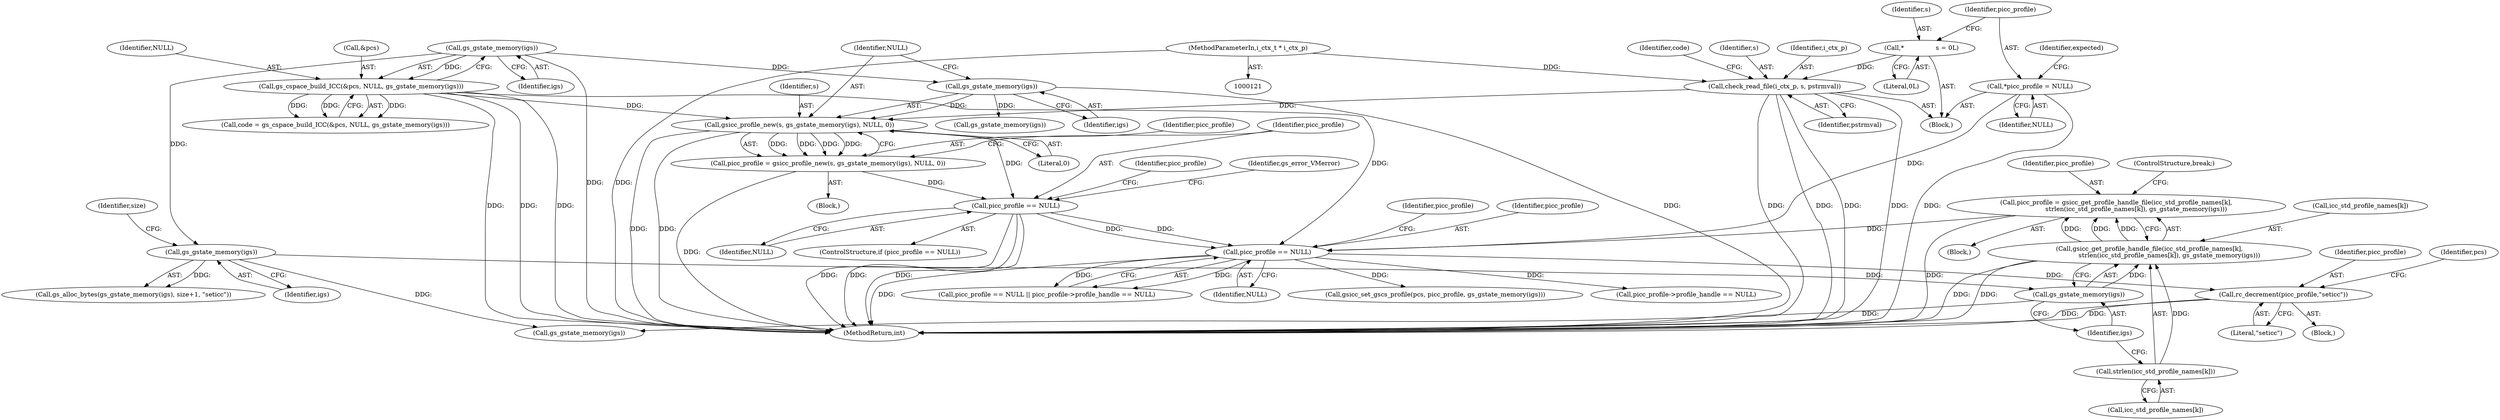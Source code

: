 digraph "0_ghostscript_67d760ab775dae4efe803b5944b0439aa3c0b04a@pointer" {
"1000301" [label="(Call,rc_decrement(picc_profile,\"seticc\"))"];
"1000292" [label="(Call,picc_profile == NULL)"];
"1000241" [label="(Call,picc_profile = gsicc_get_profile_handle_file(icc_std_profile_names[k],\n                    strlen(icc_std_profile_names[k]), gs_gstate_memory(igs)))"];
"1000243" [label="(Call,gsicc_get_profile_handle_file(icc_std_profile_names[k],\n                    strlen(icc_std_profile_names[k]), gs_gstate_memory(igs)))"];
"1000247" [label="(Call,strlen(icc_std_profile_names[k]))"];
"1000251" [label="(Call,gs_gstate_memory(igs))"];
"1000201" [label="(Call,gs_gstate_memory(igs))"];
"1000167" [label="(Call,gs_gstate_memory(igs))"];
"1000270" [label="(Call,picc_profile == NULL)"];
"1000261" [label="(Call,picc_profile = gsicc_profile_new(s, gs_gstate_memory(igs), NULL, 0))"];
"1000263" [label="(Call,gsicc_profile_new(s, gs_gstate_memory(igs), NULL, 0))"];
"1000157" [label="(Call,check_read_file(i_ctx_p, s, pstrmval))"];
"1000122" [label="(MethodParameterIn,i_ctx_t * i_ctx_p)"];
"1000132" [label="(Call,*                s = 0L)"];
"1000265" [label="(Call,gs_gstate_memory(igs))"];
"1000163" [label="(Call,gs_cspace_build_ICC(&pcs, NULL, gs_gstate_memory(igs)))"];
"1000136" [label="(Call,*picc_profile = NULL)"];
"1000251" [label="(Call,gs_gstate_memory(igs))"];
"1000160" [label="(Identifier,pstrmval)"];
"1000300" [label="(Block,)"];
"1000240" [label="(Block,)"];
"1000268" [label="(Literal,0)"];
"1000157" [label="(Call,check_read_file(i_ctx_p, s, pstrmval))"];
"1000166" [label="(Identifier,NULL)"];
"1000589" [label="(MethodReturn,int)"];
"1000263" [label="(Call,gsicc_profile_new(s, gs_gstate_memory(igs), NULL, 0))"];
"1000138" [label="(Identifier,NULL)"];
"1000269" [label="(ControlStructure,if (picc_profile == NULL))"];
"1000295" [label="(Call,picc_profile->profile_handle == NULL)"];
"1000288" [label="(Call,gs_gstate_memory(igs))"];
"1000163" [label="(Call,gs_cspace_build_ICC(&pcs, NULL, gs_gstate_memory(igs)))"];
"1000302" [label="(Identifier,picc_profile)"];
"1000243" [label="(Call,gsicc_get_profile_handle_file(icc_std_profile_names[k],\n                    strlen(icc_std_profile_names[k]), gs_gstate_memory(igs)))"];
"1000202" [label="(Identifier,igs)"];
"1000272" [label="(Identifier,NULL)"];
"1000261" [label="(Call,picc_profile = gsicc_profile_new(s, gs_gstate_memory(igs), NULL, 0))"];
"1000158" [label="(Identifier,i_ctx_p)"];
"1000161" [label="(Call,code = gs_cspace_build_ICC(&pcs, NULL, gs_gstate_memory(igs)))"];
"1000265" [label="(Call,gs_gstate_memory(igs))"];
"1000142" [label="(Identifier,expected)"];
"1000201" [label="(Call,gs_gstate_memory(igs))"];
"1000294" [label="(Identifier,NULL)"];
"1000162" [label="(Identifier,code)"];
"1000279" [label="(Identifier,picc_profile)"];
"1000303" [label="(Literal,\"seticc\")"];
"1000122" [label="(MethodParameterIn,i_ctx_t * i_ctx_p)"];
"1000132" [label="(Call,*                s = 0L)"];
"1000271" [label="(Identifier,picc_profile)"];
"1000204" [label="(Identifier,size)"];
"1000266" [label="(Identifier,igs)"];
"1000297" [label="(Identifier,picc_profile)"];
"1000247" [label="(Call,strlen(icc_std_profile_names[k]))"];
"1000136" [label="(Call,*picc_profile = NULL)"];
"1000291" [label="(Call,picc_profile == NULL || picc_profile->profile_handle == NULL)"];
"1000292" [label="(Call,picc_profile == NULL)"];
"1000168" [label="(Identifier,igs)"];
"1000275" [label="(Identifier,gs_error_VMerror)"];
"1000242" [label="(Identifier,picc_profile)"];
"1000200" [label="(Call,gs_alloc_bytes(gs_gstate_memory(igs), size+1, \"seticc\"))"];
"1000264" [label="(Identifier,s)"];
"1000167" [label="(Call,gs_gstate_memory(igs))"];
"1000134" [label="(Literal,0L)"];
"1000262" [label="(Identifier,picc_profile)"];
"1000159" [label="(Identifier,s)"];
"1000312" [label="(Call,gsicc_set_gscs_profile(pcs, picc_profile, gs_gstate_memory(igs)))"];
"1000133" [label="(Identifier,s)"];
"1000270" [label="(Call,picc_profile == NULL)"];
"1000260" [label="(Block,)"];
"1000305" [label="(Identifier,pcs)"];
"1000164" [label="(Call,&pcs)"];
"1000241" [label="(Call,picc_profile = gsicc_get_profile_handle_file(icc_std_profile_names[k],\n                    strlen(icc_std_profile_names[k]), gs_gstate_memory(igs)))"];
"1000301" [label="(Call,rc_decrement(picc_profile,\"seticc\"))"];
"1000126" [label="(Block,)"];
"1000253" [label="(ControlStructure,break;)"];
"1000252" [label="(Identifier,igs)"];
"1000244" [label="(Call,icc_std_profile_names[k])"];
"1000267" [label="(Identifier,NULL)"];
"1000137" [label="(Identifier,picc_profile)"];
"1000293" [label="(Identifier,picc_profile)"];
"1000255" [label="(Call,gs_gstate_memory(igs))"];
"1000248" [label="(Call,icc_std_profile_names[k])"];
"1000301" -> "1000300"  [label="AST: "];
"1000301" -> "1000303"  [label="CFG: "];
"1000302" -> "1000301"  [label="AST: "];
"1000303" -> "1000301"  [label="AST: "];
"1000305" -> "1000301"  [label="CFG: "];
"1000301" -> "1000589"  [label="DDG: "];
"1000301" -> "1000589"  [label="DDG: "];
"1000292" -> "1000301"  [label="DDG: "];
"1000292" -> "1000291"  [label="AST: "];
"1000292" -> "1000294"  [label="CFG: "];
"1000293" -> "1000292"  [label="AST: "];
"1000294" -> "1000292"  [label="AST: "];
"1000297" -> "1000292"  [label="CFG: "];
"1000291" -> "1000292"  [label="CFG: "];
"1000292" -> "1000589"  [label="DDG: "];
"1000292" -> "1000291"  [label="DDG: "];
"1000292" -> "1000291"  [label="DDG: "];
"1000241" -> "1000292"  [label="DDG: "];
"1000270" -> "1000292"  [label="DDG: "];
"1000270" -> "1000292"  [label="DDG: "];
"1000136" -> "1000292"  [label="DDG: "];
"1000163" -> "1000292"  [label="DDG: "];
"1000292" -> "1000295"  [label="DDG: "];
"1000292" -> "1000312"  [label="DDG: "];
"1000241" -> "1000240"  [label="AST: "];
"1000241" -> "1000243"  [label="CFG: "];
"1000242" -> "1000241"  [label="AST: "];
"1000243" -> "1000241"  [label="AST: "];
"1000253" -> "1000241"  [label="CFG: "];
"1000241" -> "1000589"  [label="DDG: "];
"1000243" -> "1000241"  [label="DDG: "];
"1000243" -> "1000241"  [label="DDG: "];
"1000243" -> "1000241"  [label="DDG: "];
"1000243" -> "1000251"  [label="CFG: "];
"1000244" -> "1000243"  [label="AST: "];
"1000247" -> "1000243"  [label="AST: "];
"1000251" -> "1000243"  [label="AST: "];
"1000243" -> "1000589"  [label="DDG: "];
"1000243" -> "1000589"  [label="DDG: "];
"1000247" -> "1000243"  [label="DDG: "];
"1000251" -> "1000243"  [label="DDG: "];
"1000247" -> "1000248"  [label="CFG: "];
"1000248" -> "1000247"  [label="AST: "];
"1000252" -> "1000247"  [label="CFG: "];
"1000251" -> "1000252"  [label="CFG: "];
"1000252" -> "1000251"  [label="AST: "];
"1000201" -> "1000251"  [label="DDG: "];
"1000251" -> "1000255"  [label="DDG: "];
"1000201" -> "1000200"  [label="AST: "];
"1000201" -> "1000202"  [label="CFG: "];
"1000202" -> "1000201"  [label="AST: "];
"1000204" -> "1000201"  [label="CFG: "];
"1000201" -> "1000200"  [label="DDG: "];
"1000167" -> "1000201"  [label="DDG: "];
"1000201" -> "1000255"  [label="DDG: "];
"1000167" -> "1000163"  [label="AST: "];
"1000167" -> "1000168"  [label="CFG: "];
"1000168" -> "1000167"  [label="AST: "];
"1000163" -> "1000167"  [label="CFG: "];
"1000167" -> "1000589"  [label="DDG: "];
"1000167" -> "1000163"  [label="DDG: "];
"1000167" -> "1000265"  [label="DDG: "];
"1000270" -> "1000269"  [label="AST: "];
"1000270" -> "1000272"  [label="CFG: "];
"1000271" -> "1000270"  [label="AST: "];
"1000272" -> "1000270"  [label="AST: "];
"1000275" -> "1000270"  [label="CFG: "];
"1000279" -> "1000270"  [label="CFG: "];
"1000270" -> "1000589"  [label="DDG: "];
"1000270" -> "1000589"  [label="DDG: "];
"1000270" -> "1000589"  [label="DDG: "];
"1000261" -> "1000270"  [label="DDG: "];
"1000263" -> "1000270"  [label="DDG: "];
"1000261" -> "1000260"  [label="AST: "];
"1000261" -> "1000263"  [label="CFG: "];
"1000262" -> "1000261"  [label="AST: "];
"1000263" -> "1000261"  [label="AST: "];
"1000271" -> "1000261"  [label="CFG: "];
"1000261" -> "1000589"  [label="DDG: "];
"1000263" -> "1000261"  [label="DDG: "];
"1000263" -> "1000261"  [label="DDG: "];
"1000263" -> "1000261"  [label="DDG: "];
"1000263" -> "1000261"  [label="DDG: "];
"1000263" -> "1000268"  [label="CFG: "];
"1000264" -> "1000263"  [label="AST: "];
"1000265" -> "1000263"  [label="AST: "];
"1000267" -> "1000263"  [label="AST: "];
"1000268" -> "1000263"  [label="AST: "];
"1000263" -> "1000589"  [label="DDG: "];
"1000263" -> "1000589"  [label="DDG: "];
"1000157" -> "1000263"  [label="DDG: "];
"1000265" -> "1000263"  [label="DDG: "];
"1000163" -> "1000263"  [label="DDG: "];
"1000157" -> "1000126"  [label="AST: "];
"1000157" -> "1000160"  [label="CFG: "];
"1000158" -> "1000157"  [label="AST: "];
"1000159" -> "1000157"  [label="AST: "];
"1000160" -> "1000157"  [label="AST: "];
"1000162" -> "1000157"  [label="CFG: "];
"1000157" -> "1000589"  [label="DDG: "];
"1000157" -> "1000589"  [label="DDG: "];
"1000157" -> "1000589"  [label="DDG: "];
"1000157" -> "1000589"  [label="DDG: "];
"1000122" -> "1000157"  [label="DDG: "];
"1000132" -> "1000157"  [label="DDG: "];
"1000122" -> "1000121"  [label="AST: "];
"1000122" -> "1000589"  [label="DDG: "];
"1000132" -> "1000126"  [label="AST: "];
"1000132" -> "1000134"  [label="CFG: "];
"1000133" -> "1000132"  [label="AST: "];
"1000134" -> "1000132"  [label="AST: "];
"1000137" -> "1000132"  [label="CFG: "];
"1000265" -> "1000266"  [label="CFG: "];
"1000266" -> "1000265"  [label="AST: "];
"1000267" -> "1000265"  [label="CFG: "];
"1000265" -> "1000589"  [label="DDG: "];
"1000265" -> "1000288"  [label="DDG: "];
"1000163" -> "1000161"  [label="AST: "];
"1000164" -> "1000163"  [label="AST: "];
"1000166" -> "1000163"  [label="AST: "];
"1000161" -> "1000163"  [label="CFG: "];
"1000163" -> "1000589"  [label="DDG: "];
"1000163" -> "1000589"  [label="DDG: "];
"1000163" -> "1000589"  [label="DDG: "];
"1000163" -> "1000161"  [label="DDG: "];
"1000163" -> "1000161"  [label="DDG: "];
"1000163" -> "1000161"  [label="DDG: "];
"1000136" -> "1000126"  [label="AST: "];
"1000136" -> "1000138"  [label="CFG: "];
"1000137" -> "1000136"  [label="AST: "];
"1000138" -> "1000136"  [label="AST: "];
"1000142" -> "1000136"  [label="CFG: "];
"1000136" -> "1000589"  [label="DDG: "];
}
